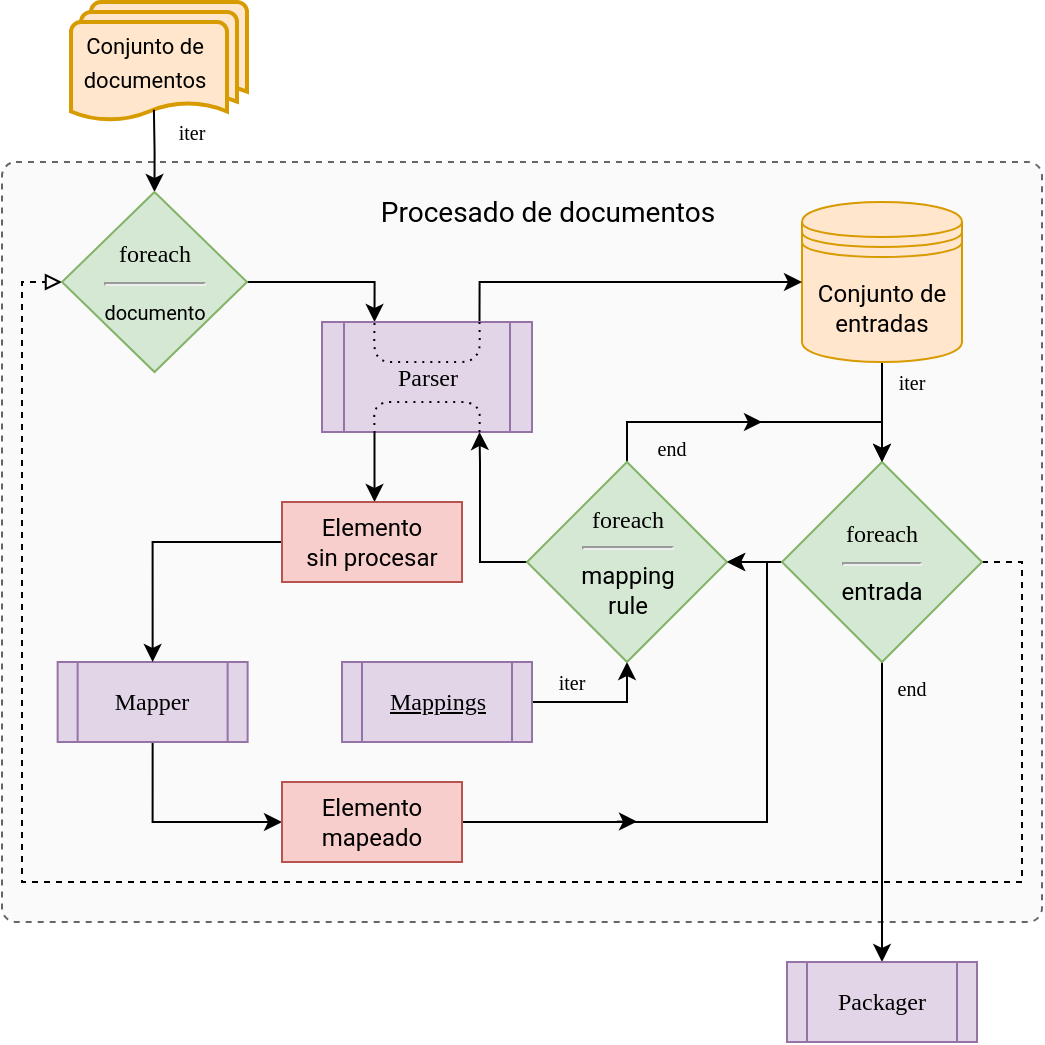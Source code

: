 <mxfile version="14.5.1" type="device"><diagram id="pPvPAxGTFRVlL_y5NnZc" name="Página-1"><mxGraphModel dx="981" dy="569" grid="1" gridSize="10" guides="1" tooltips="1" connect="1" arrows="1" fold="1" page="1" pageScale="1" pageWidth="827" pageHeight="1169" math="0" shadow="0"><root><mxCell id="0"/><mxCell id="1" parent="0"/><mxCell id="oHOsRog-e4cdaLky7wEX-82" value="" style="rounded=1;whiteSpace=wrap;html=1;absoluteArcSize=1;arcSize=14;strokeWidth=1;fontFamily=Roboto;fontSource=https%3A%2F%2Ffonts.googleapis.com%2Fcss%3Ffamily%3DRoboto;strokeColor=#666666;fontColor=#333333;dashed=1;fillColor=#FAFAFA;" parent="1" vertex="1"><mxGeometry x="40" y="110" width="520" height="380" as="geometry"/></mxCell><mxCell id="oHOsRog-e4cdaLky7wEX-23" style="edgeStyle=orthogonalEdgeStyle;rounded=0;orthogonalLoop=1;jettySize=auto;html=1;exitX=1;exitY=0.5;exitDx=0;exitDy=0;entryX=0.25;entryY=0;entryDx=0;entryDy=0;" parent="1" source="zsjzv2b8H5UMDB56mMax-4" target="oHOsRog-e4cdaLky7wEX-16" edge="1"><mxGeometry relative="1" as="geometry"><mxPoint x="170" y="160" as="sourcePoint"/></mxGeometry></mxCell><mxCell id="oHOsRog-e4cdaLky7wEX-7" style="edgeStyle=orthogonalEdgeStyle;rounded=0;orthogonalLoop=1;jettySize=auto;html=1;entryX=0.5;entryY=0;entryDx=0;entryDy=0;" parent="1" source="oHOsRog-e4cdaLky7wEX-3" target="oHOsRog-e4cdaLky7wEX-6" edge="1"><mxGeometry relative="1" as="geometry"/></mxCell><mxCell id="oHOsRog-e4cdaLky7wEX-3" value="Conjunto de entradas" style="shape=datastore;whiteSpace=wrap;html=1;fillColor=#ffe6cc;strokeColor=#d79b00;fontFamily=Roboto;fontSource=https%3A%2F%2Ffonts.googleapis.com%2Fcss%3Ffamily%3DRoboto;" parent="1" vertex="1"><mxGeometry x="440" y="130" width="80" height="80" as="geometry"/></mxCell><mxCell id="oHOsRog-e4cdaLky7wEX-38" style="edgeStyle=orthogonalEdgeStyle;rounded=0;orthogonalLoop=1;jettySize=auto;html=1;exitX=0;exitY=0.5;exitDx=0;exitDy=0;entryX=1;entryY=0.5;entryDx=0;entryDy=0;" parent="1" source="oHOsRog-e4cdaLky7wEX-6" target="oHOsRog-e4cdaLky7wEX-20" edge="1"><mxGeometry relative="1" as="geometry"/></mxCell><mxCell id="oHOsRog-e4cdaLky7wEX-70" style="edgeStyle=orthogonalEdgeStyle;rounded=0;orthogonalLoop=1;jettySize=auto;html=1;exitX=0.5;exitY=1;exitDx=0;exitDy=0;startArrow=none;startFill=0;endArrow=classic;endFill=1;entryX=0.5;entryY=0;entryDx=0;entryDy=0;" parent="1" source="oHOsRog-e4cdaLky7wEX-6" target="oHOsRog-e4cdaLky7wEX-71" edge="1"><mxGeometry relative="1" as="geometry"><mxPoint x="479.857" y="470" as="targetPoint"/></mxGeometry></mxCell><mxCell id="NGt7W1Alh0V1B88-0Axr-1" style="edgeStyle=orthogonalEdgeStyle;rounded=0;orthogonalLoop=1;jettySize=auto;html=1;exitX=1;exitY=0.5;exitDx=0;exitDy=0;entryX=0;entryY=0.5;entryDx=0;entryDy=0;dashed=1;endArrow=block;endFill=0;" parent="1" source="oHOsRog-e4cdaLky7wEX-6" target="zsjzv2b8H5UMDB56mMax-4" edge="1"><mxGeometry relative="1" as="geometry"><Array as="points"><mxPoint x="550" y="310"/><mxPoint x="550" y="470"/><mxPoint x="50" y="470"/><mxPoint x="50" y="170"/></Array></mxGeometry></mxCell><mxCell id="oHOsRog-e4cdaLky7wEX-6" value="&lt;font face=&quot;Roboto Mono&quot; data-font-src=&quot;https://fonts.googleapis.com/css?family=Roboto+Mono&quot;&gt;foreach&lt;br&gt;&lt;/font&gt;&lt;hr&gt;&lt;font face=&quot;Roboto&quot; data-font-src=&quot;https://fonts.googleapis.com/css?family=Roboto&quot;&gt;entrada&lt;/font&gt;" style="rhombus;whiteSpace=wrap;html=1;fillColor=#d5e8d4;strokeColor=#82b366;" parent="1" vertex="1"><mxGeometry x="430" y="260" width="100" height="100" as="geometry"/></mxCell><mxCell id="oHOsRog-e4cdaLky7wEX-52" style="edgeStyle=orthogonalEdgeStyle;rounded=0;orthogonalLoop=1;jettySize=auto;html=1;exitX=0.5;exitY=1;exitDx=0;exitDy=0;entryX=0;entryY=0.5;entryDx=0;entryDy=0;startArrow=none;startFill=0;endArrow=classic;endFill=1;" parent="1" source="oHOsRog-e4cdaLky7wEX-8" target="oHOsRog-e4cdaLky7wEX-37" edge="1"><mxGeometry relative="1" as="geometry"/></mxCell><mxCell id="oHOsRog-e4cdaLky7wEX-8" value="&lt;font face=&quot;Roboto Mono&quot; data-font-src=&quot;https://fonts.googleapis.com/css?family=Roboto+Mono&quot;&gt;Mapper&lt;/font&gt;" style="shape=process;whiteSpace=wrap;html=1;backgroundOutline=1;fillColor=#e1d5e7;strokeColor=#9673a6;" parent="1" vertex="1"><mxGeometry x="67.82" y="360" width="95" height="40" as="geometry"/></mxCell><mxCell id="oHOsRog-e4cdaLky7wEX-61" style="edgeStyle=orthogonalEdgeStyle;rounded=0;orthogonalLoop=1;jettySize=auto;html=1;exitX=1;exitY=0.5;exitDx=0;exitDy=0;entryX=0.5;entryY=1;entryDx=0;entryDy=0;startArrow=none;startFill=0;endArrow=classic;endFill=1;" parent="1" source="oHOsRog-e4cdaLky7wEX-15" target="oHOsRog-e4cdaLky7wEX-20" edge="1"><mxGeometry relative="1" as="geometry"/></mxCell><mxCell id="oHOsRog-e4cdaLky7wEX-15" value="&lt;u&gt;&lt;font face=&quot;Roboto Mono&quot; data-font-src=&quot;https://fonts.googleapis.com/css?family=Roboto+Mono&quot;&gt;Mappings&lt;/font&gt;&lt;/u&gt;" style="shape=process;whiteSpace=wrap;html=1;backgroundOutline=1;fillColor=#e1d5e7;strokeColor=#9673a6;" parent="1" vertex="1"><mxGeometry x="210" y="360" width="95" height="40" as="geometry"/></mxCell><mxCell id="oHOsRog-e4cdaLky7wEX-24" style="edgeStyle=orthogonalEdgeStyle;rounded=0;orthogonalLoop=1;jettySize=auto;html=1;exitX=0.75;exitY=0;exitDx=0;exitDy=0;entryX=0;entryY=0.5;entryDx=0;entryDy=0;" parent="1" source="oHOsRog-e4cdaLky7wEX-16" target="oHOsRog-e4cdaLky7wEX-3" edge="1"><mxGeometry relative="1" as="geometry"><Array as="points"><mxPoint x="281" y="170"/><mxPoint x="440" y="170"/></Array></mxGeometry></mxCell><mxCell id="oHOsRog-e4cdaLky7wEX-16" value="&lt;font face=&quot;Roboto Mono&quot; data-font-src=&quot;https://fonts.googleapis.com/css?family=Roboto+Mono&quot;&gt;Parser&lt;/font&gt;" style="shape=process;whiteSpace=wrap;html=1;backgroundOutline=1;fillColor=#e1d5e7;strokeColor=#9673a6;" parent="1" vertex="1"><mxGeometry x="200" y="190" width="105" height="55" as="geometry"/></mxCell><mxCell id="oHOsRog-e4cdaLky7wEX-49" style="edgeStyle=orthogonalEdgeStyle;rounded=0;orthogonalLoop=1;jettySize=auto;html=1;exitX=0;exitY=0.5;exitDx=0;exitDy=0;entryX=0.75;entryY=1;entryDx=0;entryDy=0;startArrow=none;startFill=0;endArrow=classic;endFill=1;" parent="1" source="oHOsRog-e4cdaLky7wEX-20" target="oHOsRog-e4cdaLky7wEX-16" edge="1"><mxGeometry relative="1" as="geometry"><Array as="points"><mxPoint x="279" y="310"/><mxPoint x="279" y="260"/><mxPoint x="279" y="260"/></Array></mxGeometry></mxCell><mxCell id="oHOsRog-e4cdaLky7wEX-62" style="edgeStyle=orthogonalEdgeStyle;rounded=0;orthogonalLoop=1;jettySize=auto;html=1;exitX=0.5;exitY=0;exitDx=0;exitDy=0;entryX=0.5;entryY=0;entryDx=0;entryDy=0;startArrow=none;startFill=0;endArrow=classic;endFill=1;" parent="1" source="oHOsRog-e4cdaLky7wEX-20" target="oHOsRog-e4cdaLky7wEX-6" edge="1"><mxGeometry relative="1" as="geometry"/></mxCell><mxCell id="oHOsRog-e4cdaLky7wEX-20" value="&lt;font face=&quot;Roboto Mono&quot; data-font-src=&quot;https://fonts.googleapis.com/css?family=Roboto+Mono&quot;&gt;foreach&lt;/font&gt;&lt;br&gt;&lt;hr&gt;&lt;font face=&quot;Roboto&quot; data-font-src=&quot;https://fonts.googleapis.com/css?family=Roboto&quot;&gt;mapping&lt;br&gt;rule&lt;/font&gt;" style="rhombus;whiteSpace=wrap;html=1;fillColor=#d5e8d4;strokeColor=#82b366;" parent="1" vertex="1"><mxGeometry x="302.5" y="260" width="100" height="100" as="geometry"/></mxCell><mxCell id="oHOsRog-e4cdaLky7wEX-51" style="edgeStyle=orthogonalEdgeStyle;rounded=0;orthogonalLoop=1;jettySize=auto;html=1;exitX=0;exitY=0.5;exitDx=0;exitDy=0;entryX=0.5;entryY=0;entryDx=0;entryDy=0;startArrow=none;startFill=0;endArrow=classic;endFill=1;" parent="1" source="oHOsRog-e4cdaLky7wEX-28" target="oHOsRog-e4cdaLky7wEX-8" edge="1"><mxGeometry relative="1" as="geometry"/></mxCell><mxCell id="SHfiaVXLPsPuukMXNx2--3" style="edgeStyle=orthogonalEdgeStyle;rounded=0;orthogonalLoop=1;jettySize=auto;html=1;exitX=0.514;exitY=-0.001;exitDx=0;exitDy=0;entryX=0.25;entryY=1;entryDx=0;entryDy=0;strokeWidth=1;endArrow=none;endFill=0;startArrow=classic;startFill=1;exitPerimeter=0;" parent="1" source="oHOsRog-e4cdaLky7wEX-28" target="oHOsRog-e4cdaLky7wEX-16" edge="1"><mxGeometry relative="1" as="geometry"/></mxCell><mxCell id="oHOsRog-e4cdaLky7wEX-28" value="Elemento&lt;br&gt;sin procesar" style="rounded=0;whiteSpace=wrap;html=1;fillColor=#f8cecc;strokeColor=#b85450;fontFamily=Roboto;fontSource=https%3A%2F%2Ffonts.googleapis.com%2Fcss%3Ffamily%3DRoboto;" parent="1" vertex="1"><mxGeometry x="180" y="280" width="90" height="40" as="geometry"/></mxCell><mxCell id="oHOsRog-e4cdaLky7wEX-59" style="edgeStyle=orthogonalEdgeStyle;rounded=0;orthogonalLoop=1;jettySize=auto;html=1;entryX=1;entryY=0.5;entryDx=0;entryDy=0;startArrow=none;startFill=0;endArrow=classic;endFill=1;" parent="1" source="oHOsRog-e4cdaLky7wEX-37" target="oHOsRog-e4cdaLky7wEX-20" edge="1"><mxGeometry relative="1" as="geometry"/></mxCell><mxCell id="oHOsRog-e4cdaLky7wEX-37" value="Elemento&lt;br&gt;mapeado" style="rounded=0;whiteSpace=wrap;html=1;fillColor=#f8cecc;strokeColor=#b85450;fontFamily=Roboto;fontSource=https%3A%2F%2Ffonts.googleapis.com%2Fcss%3Ffamily%3DRoboto;" parent="1" vertex="1"><mxGeometry x="180" y="420" width="90" height="40" as="geometry"/></mxCell><mxCell id="oHOsRog-e4cdaLky7wEX-57" value="&lt;font style=&quot;font-size: 10px&quot;&gt;iter&lt;/font&gt;" style="text;html=1;strokeColor=none;fillColor=none;align=center;verticalAlign=middle;whiteSpace=wrap;rounded=0;fontFamily=Roboto Mono;fontSource=https%3A%2F%2Ffonts.googleapis.com%2Fcss%3Ffamily%3DRoboto%2BMono;" parent="1" vertex="1"><mxGeometry x="310" y="365" width="30" height="10" as="geometry"/></mxCell><mxCell id="oHOsRog-e4cdaLky7wEX-58" value="&lt;font style=&quot;font-size: 10px&quot;&gt;iter&lt;/font&gt;" style="text;html=1;strokeColor=none;fillColor=none;align=center;verticalAlign=middle;whiteSpace=wrap;rounded=0;fontFamily=Roboto Mono;fontSource=https%3A%2F%2Ffonts.googleapis.com%2Fcss%3Ffamily%3DRoboto%2BMono;" parent="1" vertex="1"><mxGeometry x="480" y="215" width="30" height="10" as="geometry"/></mxCell><mxCell id="oHOsRog-e4cdaLky7wEX-63" value="&lt;p&gt;&lt;font style=&quot;font-size: 10px&quot; face=&quot;Roboto Mono&quot; data-font-src=&quot;https://fonts.googleapis.com/css?family=Roboto+Mono&quot;&gt;end&lt;/font&gt;&lt;/p&gt;" style="text;html=1;strokeColor=none;fillColor=none;align=center;verticalAlign=middle;whiteSpace=wrap;rounded=0;" parent="1" vertex="1"><mxGeometry x="360" y="245" width="30" height="15" as="geometry"/></mxCell><mxCell id="oHOsRog-e4cdaLky7wEX-71" value="&lt;font face=&quot;Roboto Mono&quot; data-font-src=&quot;https://fonts.googleapis.com/css?family=Roboto+Mono&quot;&gt;Packager&lt;/font&gt;" style="shape=process;whiteSpace=wrap;html=1;backgroundOutline=1;fillColor=#e1d5e7;strokeColor=#9673a6;" parent="1" vertex="1"><mxGeometry x="432.5" y="510" width="95" height="40" as="geometry"/></mxCell><mxCell id="oHOsRog-e4cdaLky7wEX-72" value="&lt;font style=&quot;font-size: 10px&quot;&gt;end&lt;/font&gt;" style="text;html=1;strokeColor=none;fillColor=none;align=center;verticalAlign=middle;whiteSpace=wrap;rounded=0;fontFamily=Roboto Mono;fontSource=https%3A%2F%2Ffonts.googleapis.com%2Fcss%3Ffamily%3DRoboto%2BMono;" parent="1" vertex="1"><mxGeometry x="480" y="365" width="30" height="15" as="geometry"/></mxCell><mxCell id="oHOsRog-e4cdaLky7wEX-74" value="" style="endArrow=classic;html=1;" parent="1" edge="1"><mxGeometry width="50" height="50" relative="1" as="geometry"><mxPoint x="410" y="240" as="sourcePoint"/><mxPoint x="420" y="240" as="targetPoint"/></mxGeometry></mxCell><mxCell id="oHOsRog-e4cdaLky7wEX-75" value="" style="endArrow=classic;html=1;" parent="1" edge="1"><mxGeometry width="50" height="50" relative="1" as="geometry"><mxPoint x="347.5" y="439.8" as="sourcePoint"/><mxPoint x="357.5" y="439.8" as="targetPoint"/></mxGeometry></mxCell><mxCell id="zsjzv2b8H5UMDB56mMax-1" value="" style="group" parent="1" vertex="1" connectable="0"><mxGeometry x="68.15" y="30" width="94.35" height="60" as="geometry"/></mxCell><mxCell id="zsjzv2b8H5UMDB56mMax-2" value="" style="strokeWidth=2;html=1;shape=mxgraph.flowchart.multi-document;whiteSpace=wrap;labelBackgroundColor=none;fillColor=#ffe6cc;fontFamily=Roboto Mono;fontSource=https%3A%2F%2Ffonts.googleapis.com%2Fcss%3Ffamily%3DRoboto%2BMono;fontSize=14;strokeColor=#d79b00;verticalAlign=middle;" parent="zsjzv2b8H5UMDB56mMax-1" vertex="1"><mxGeometry x="6.35" width="88" height="60" as="geometry"/></mxCell><mxCell id="zsjzv2b8H5UMDB56mMax-3" value="&lt;font face=&quot;Roboto&quot; data-font-src=&quot;https://fonts.googleapis.com/css?family=Roboto&quot; style=&quot;font-size: 11px&quot;&gt;Conjunto de documentos&lt;/font&gt;" style="text;html=1;strokeColor=none;fillColor=none;align=center;verticalAlign=middle;whiteSpace=wrap;rounded=0;labelBackgroundColor=none;fontFamily=Roboto Mono;fontSource=https%3A%2F%2Ffonts.googleapis.com%2Fcss%3Ffamily%3DRoboto%2BMono;fontSize=14;" parent="zsjzv2b8H5UMDB56mMax-1" vertex="1"><mxGeometry y="7.5" width="87.18" height="45" as="geometry"/></mxCell><mxCell id="zsjzv2b8H5UMDB56mMax-8" style="edgeStyle=orthogonalEdgeStyle;rounded=0;orthogonalLoop=1;jettySize=auto;html=1;exitX=0.5;exitY=0;exitDx=0;exitDy=0;startArrow=classic;startFill=1;endArrow=none;endFill=0;strokeColor=#000000;fontFamily=Roboto;fontSource=https%3A%2F%2Ffonts.googleapis.com%2Fcss%3Ffamily%3DRoboto;entryX=0.471;entryY=0.898;entryDx=0;entryDy=0;entryPerimeter=0;" parent="1" source="zsjzv2b8H5UMDB56mMax-4" target="zsjzv2b8H5UMDB56mMax-2" edge="1"><mxGeometry relative="1" as="geometry"><mxPoint x="116.209" y="90" as="targetPoint"/></mxGeometry></mxCell><mxCell id="zsjzv2b8H5UMDB56mMax-4" value="&lt;font face=&quot;Roboto Mono&quot; data-font-src=&quot;https://fonts.googleapis.com/css?family=Roboto+Mono&quot;&gt;foreach&lt;br&gt;&lt;/font&gt;&lt;hr&gt;&lt;font face=&quot;Roboto&quot; data-font-src=&quot;https://fonts.googleapis.com/css?family=Roboto&quot; style=&quot;font-size: 10px&quot;&gt;documento&lt;/font&gt;" style="rhombus;whiteSpace=wrap;html=1;fillColor=#d5e8d4;strokeColor=#82b366;" parent="1" vertex="1"><mxGeometry x="70" y="125" width="92.5" height="90" as="geometry"/></mxCell><mxCell id="zsjzv2b8H5UMDB56mMax-9" value="&lt;font style=&quot;font-size: 10px&quot;&gt;iter&lt;/font&gt;" style="text;html=1;strokeColor=none;fillColor=none;align=center;verticalAlign=middle;whiteSpace=wrap;rounded=0;fontFamily=Roboto Mono;fontSource=https%3A%2F%2Ffonts.googleapis.com%2Fcss%3Ffamily%3DRoboto%2BMono;" parent="1" vertex="1"><mxGeometry x="120" y="90" width="30" height="10" as="geometry"/></mxCell><mxCell id="tBCBHvj66qH4hXEK5Wbm-1" value="&lt;font face=&quot;Roboto&quot; data-font-src=&quot;https://fonts.googleapis.com/css?family=Roboto&quot; style=&quot;font-size: 14px&quot;&gt;Procesado de documentos&lt;/font&gt;" style="text;html=1;strokeColor=none;fillColor=none;align=center;verticalAlign=middle;whiteSpace=wrap;rounded=0;labelBackgroundColor=none;fontFamily=Roboto Mono;fontSource=https%3A%2F%2Ffonts.googleapis.com%2Fcss%3Ffamily%3DRoboto%2BMono;fontSize=8;" parent="1" vertex="1"><mxGeometry x="222.5" y="120" width="180" height="30" as="geometry"/></mxCell><mxCell id="SHfiaVXLPsPuukMXNx2--2" value="" style="endArrow=none;dashed=1;html=1;dashPattern=1 3;strokeWidth=1;exitX=0.75;exitY=1;exitDx=0;exitDy=0;entryX=0.25;entryY=1;entryDx=0;entryDy=0;" parent="1" source="oHOsRog-e4cdaLky7wEX-16" target="oHOsRog-e4cdaLky7wEX-16" edge="1"><mxGeometry width="50" height="50" relative="1" as="geometry"><mxPoint x="280" y="250" as="sourcePoint"/><mxPoint x="330" y="200" as="targetPoint"/><Array as="points"><mxPoint x="279" y="230"/><mxPoint x="253" y="230"/><mxPoint x="226" y="230"/></Array></mxGeometry></mxCell><mxCell id="SHfiaVXLPsPuukMXNx2--4" value="" style="endArrow=none;dashed=1;html=1;dashPattern=1 3;strokeWidth=1;exitX=0.75;exitY=0;exitDx=0;exitDy=0;entryX=0.25;entryY=0;entryDx=0;entryDy=0;" parent="1" source="oHOsRog-e4cdaLky7wEX-16" target="oHOsRog-e4cdaLky7wEX-16" edge="1"><mxGeometry width="50" height="50" relative="1" as="geometry"><mxPoint x="288.75" y="255" as="sourcePoint"/><mxPoint x="236.25" y="255" as="targetPoint"/><Array as="points"><mxPoint x="279" y="210"/><mxPoint x="253" y="210"/><mxPoint x="226" y="210"/></Array></mxGeometry></mxCell></root></mxGraphModel></diagram></mxfile>